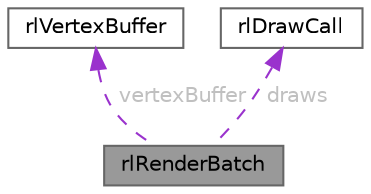 digraph "rlRenderBatch"
{
 // LATEX_PDF_SIZE
  bgcolor="transparent";
  edge [fontname=Helvetica,fontsize=10,labelfontname=Helvetica,labelfontsize=10];
  node [fontname=Helvetica,fontsize=10,shape=box,height=0.2,width=0.4];
  Node1 [id="Node000001",label="rlRenderBatch",height=0.2,width=0.4,color="gray40", fillcolor="grey60", style="filled", fontcolor="black",tooltip=" "];
  Node2 -> Node1 [id="edge1_Node000001_Node000002",dir="back",color="darkorchid3",style="dashed",tooltip=" ",label=" vertexBuffer",fontcolor="grey" ];
  Node2 [id="Node000002",label="rlVertexBuffer",height=0.2,width=0.4,color="gray40", fillcolor="white", style="filled",URL="$structrl_vertex_buffer.html",tooltip=" "];
  Node3 -> Node1 [id="edge2_Node000001_Node000003",dir="back",color="darkorchid3",style="dashed",tooltip=" ",label=" draws",fontcolor="grey" ];
  Node3 [id="Node000003",label="rlDrawCall",height=0.2,width=0.4,color="gray40", fillcolor="white", style="filled",URL="$structrl_draw_call.html",tooltip=" "];
}
